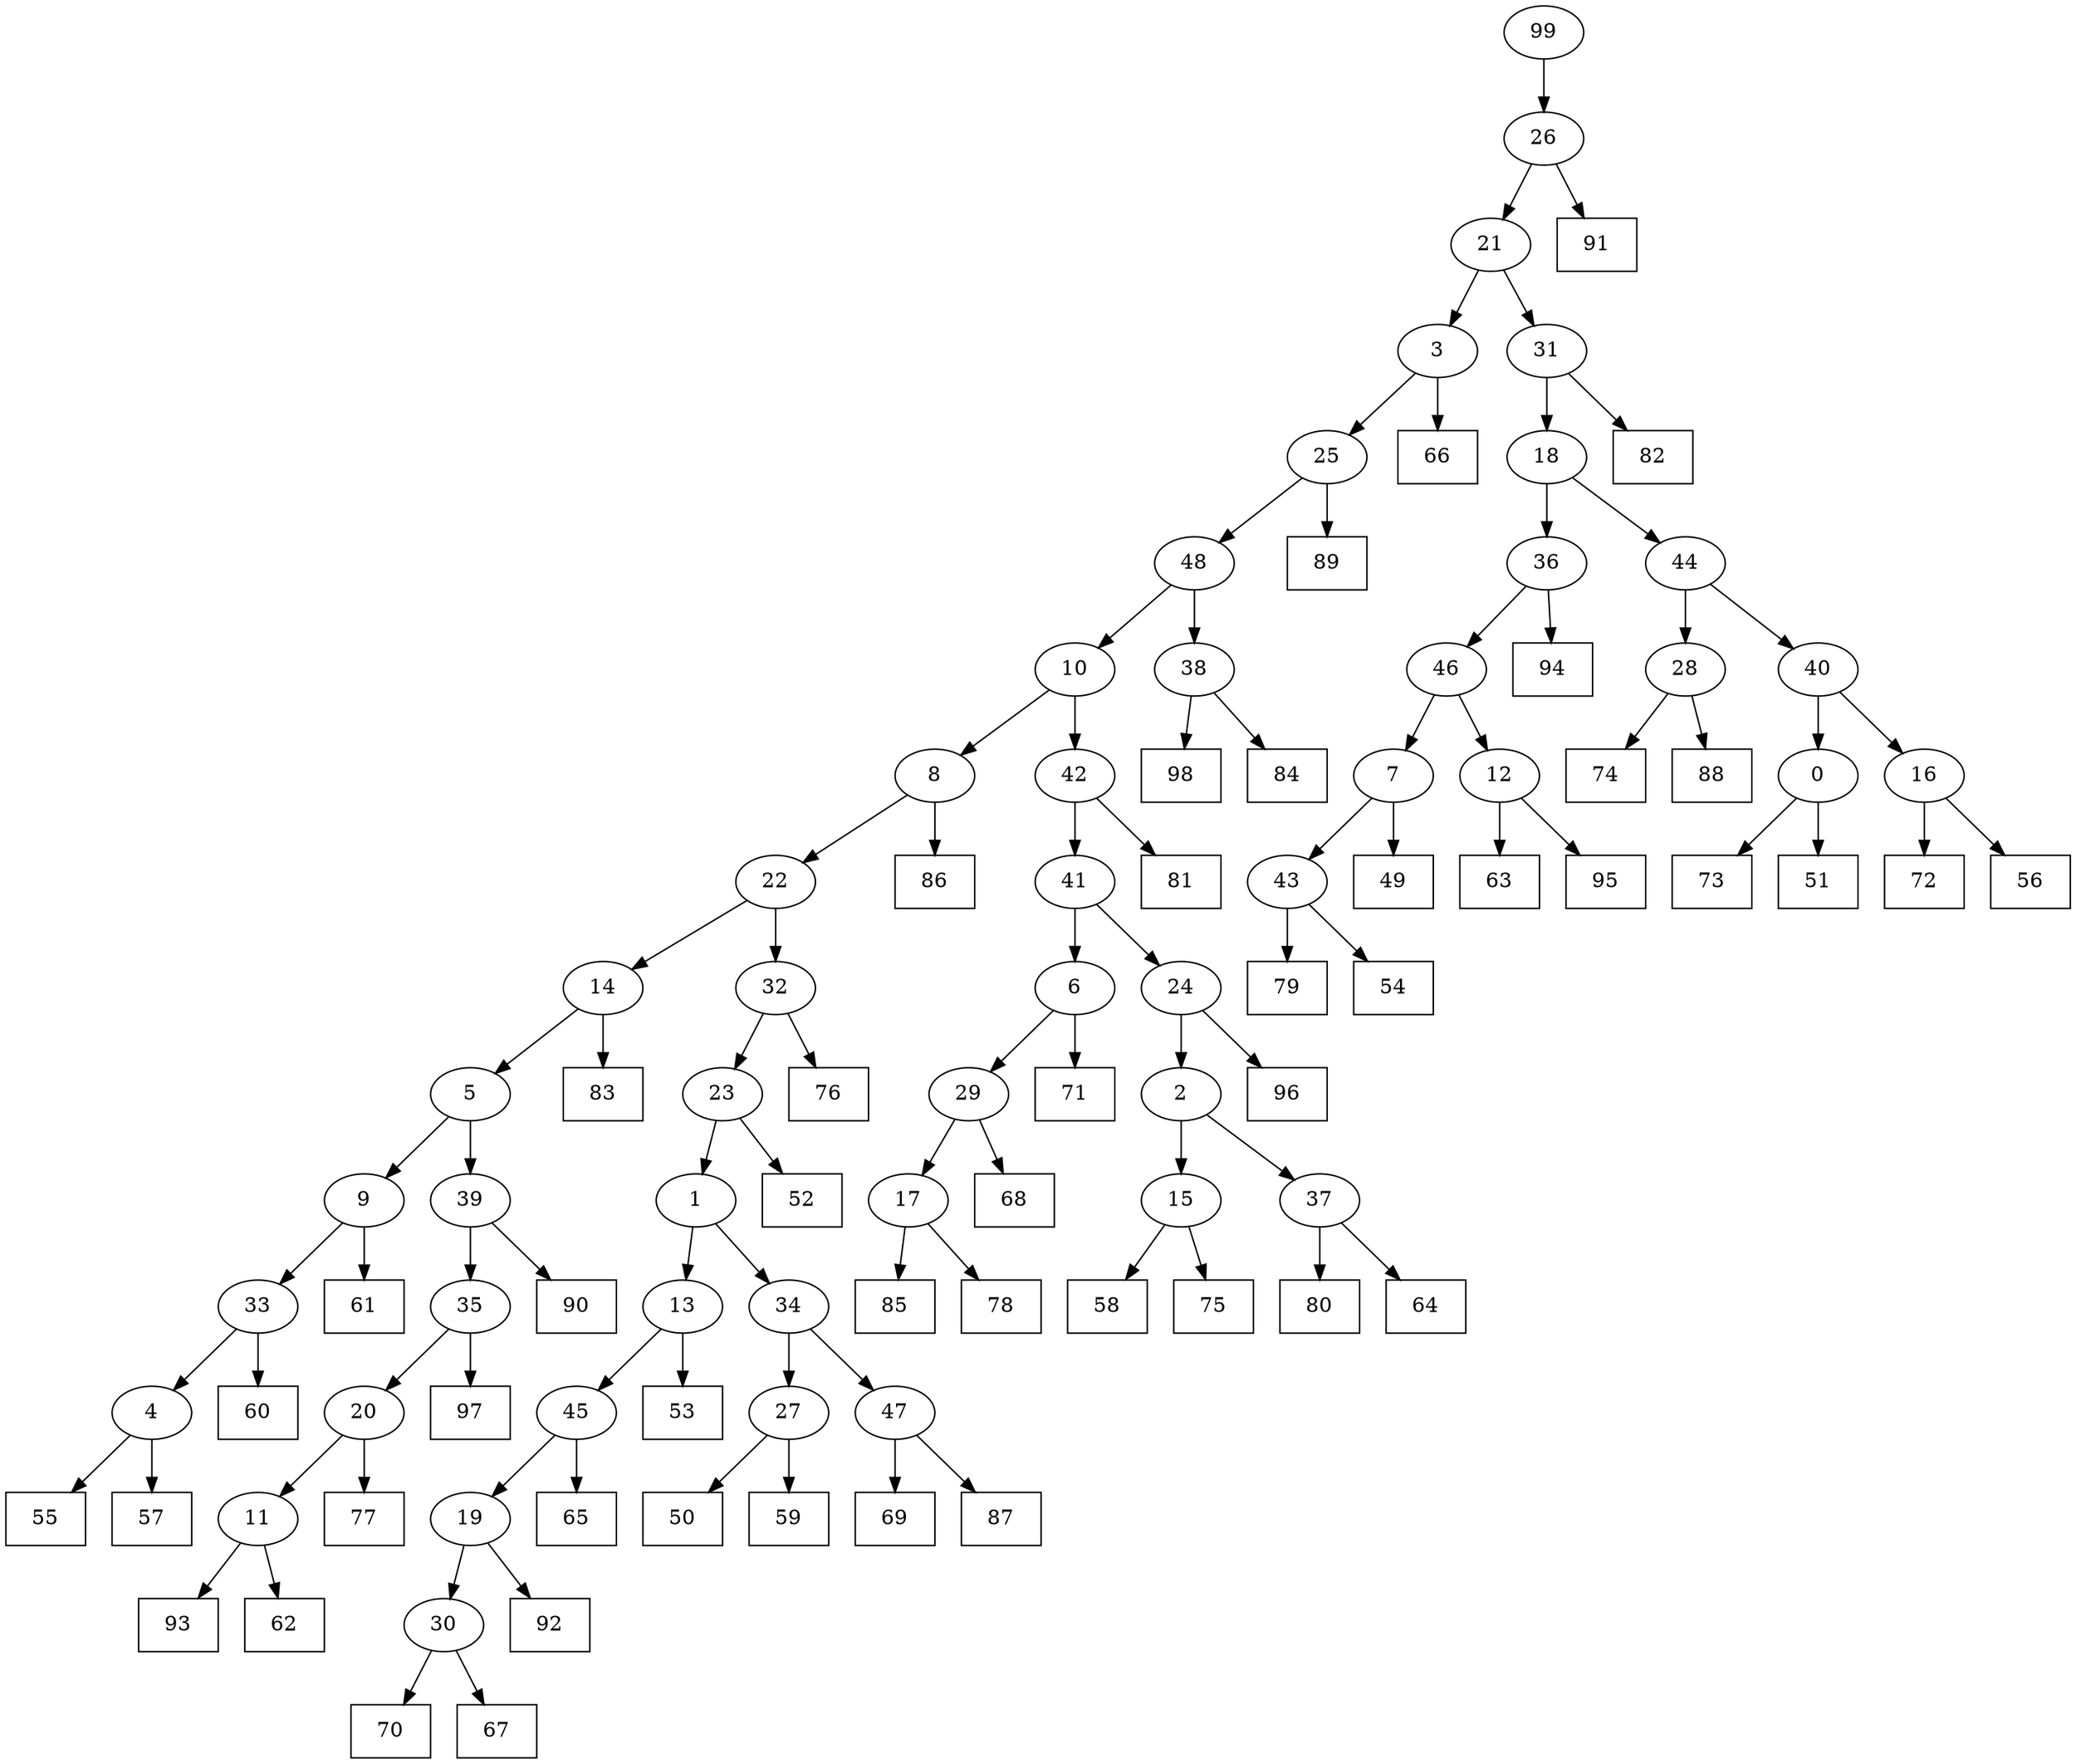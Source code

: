 digraph G {
0[label="0"];
1[label="1"];
2[label="2"];
3[label="3"];
4[label="4"];
5[label="5"];
6[label="6"];
7[label="7"];
8[label="8"];
9[label="9"];
10[label="10"];
11[label="11"];
12[label="12"];
13[label="13"];
14[label="14"];
15[label="15"];
16[label="16"];
17[label="17"];
18[label="18"];
19[label="19"];
20[label="20"];
21[label="21"];
22[label="22"];
23[label="23"];
24[label="24"];
25[label="25"];
26[label="26"];
27[label="27"];
28[label="28"];
29[label="29"];
30[label="30"];
31[label="31"];
32[label="32"];
33[label="33"];
34[label="34"];
35[label="35"];
36[label="36"];
37[label="37"];
38[label="38"];
39[label="39"];
40[label="40"];
41[label="41"];
42[label="42"];
43[label="43"];
44[label="44"];
45[label="45"];
46[label="46"];
47[label="47"];
48[label="48"];
49[shape=box,label="65"];
50[shape=box,label="55"];
51[shape=box,label="70"];
52[shape=box,label="49"];
53[shape=box,label="72"];
54[shape=box,label="76"];
55[shape=box,label="80"];
56[shape=box,label="81"];
57[shape=box,label="98"];
58[shape=box,label="61"];
59[shape=box,label="86"];
60[shape=box,label="92"];
61[shape=box,label="97"];
62[shape=box,label="69"];
63[shape=box,label="93"];
64[shape=box,label="96"];
65[shape=box,label="63"];
66[shape=box,label="74"];
67[shape=box,label="85"];
68[shape=box,label="78"];
69[shape=box,label="73"];
70[shape=box,label="71"];
71[shape=box,label="58"];
72[shape=box,label="87"];
73[shape=box,label="84"];
74[shape=box,label="66"];
75[shape=box,label="89"];
76[shape=box,label="91"];
77[shape=box,label="77"];
78[shape=box,label="51"];
79[shape=box,label="68"];
80[shape=box,label="95"];
81[shape=box,label="79"];
82[shape=box,label="56"];
83[shape=box,label="75"];
84[shape=box,label="60"];
85[shape=box,label="50"];
86[shape=box,label="64"];
87[shape=box,label="52"];
88[shape=box,label="94"];
89[shape=box,label="62"];
90[shape=box,label="83"];
91[shape=box,label="53"];
92[shape=box,label="82"];
93[shape=box,label="67"];
94[shape=box,label="90"];
95[shape=box,label="54"];
96[shape=box,label="57"];
97[shape=box,label="88"];
98[shape=box,label="59"];
99[label="99"];
38->73 ;
17->67 ;
12->65 ;
30->93 ;
14->90 ;
3->74 ;
20->77 ;
48->38 ;
42->56 ;
3->25 ;
27->98 ;
36->88 ;
47->62 ;
24->64 ;
40->16 ;
32->54 ;
37->86 ;
17->68 ;
4->96 ;
46->12 ;
12->80 ;
45->49 ;
28->66 ;
40->0 ;
37->55 ;
16->82 ;
23->87 ;
0->69 ;
8->59 ;
45->19 ;
21->31 ;
99->26 ;
26->76 ;
18->36 ;
25->48 ;
6->29 ;
29->79 ;
0->78 ;
11->63 ;
43->95 ;
28->97 ;
4->50 ;
33->4 ;
1->34 ;
19->60 ;
48->10 ;
10->8 ;
19->30 ;
30->51 ;
6->70 ;
31->18 ;
29->17 ;
2->37 ;
22->14 ;
26->21 ;
21->3 ;
24->2 ;
36->46 ;
44->28 ;
46->7 ;
7->52 ;
9->58 ;
15->71 ;
38->57 ;
34->27 ;
27->85 ;
8->22 ;
22->32 ;
13->91 ;
9->33 ;
33->84 ;
35->20 ;
34->47 ;
47->72 ;
39->94 ;
5->39 ;
39->35 ;
31->92 ;
2->15 ;
15->83 ;
41->6 ;
32->23 ;
42->41 ;
41->24 ;
35->61 ;
13->45 ;
10->42 ;
25->75 ;
7->43 ;
18->44 ;
20->11 ;
11->89 ;
43->81 ;
23->1 ;
1->13 ;
44->40 ;
16->53 ;
14->5 ;
5->9 ;
}

